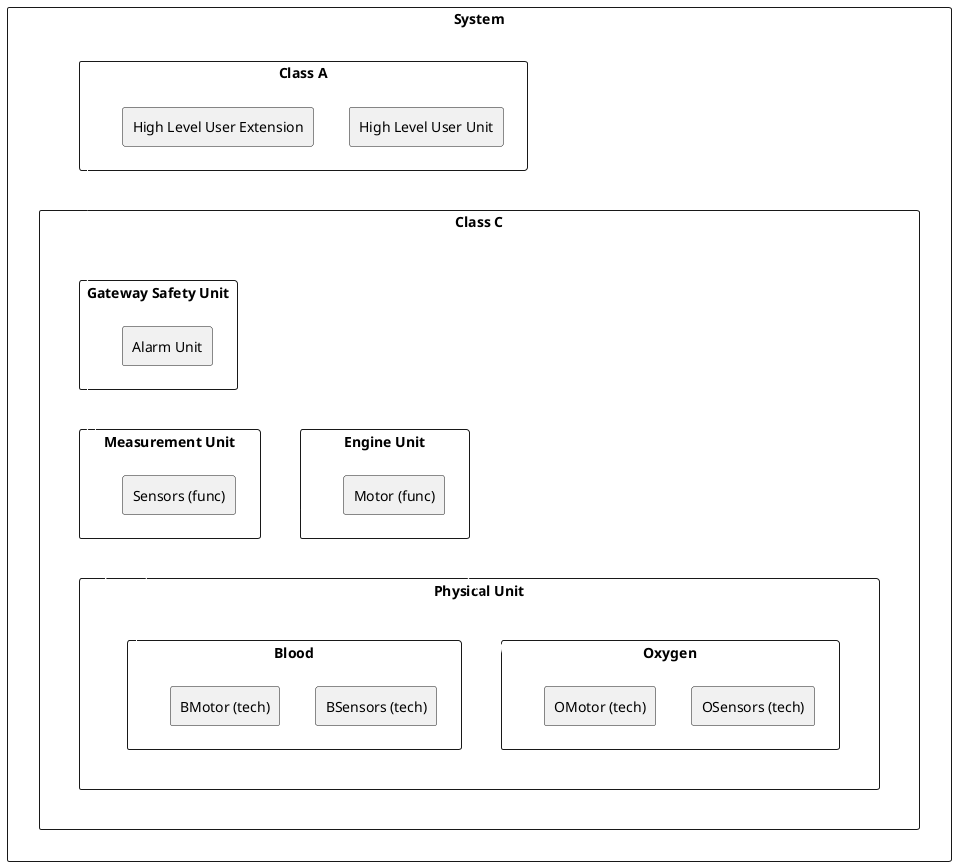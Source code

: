 @startuml Blockschaltbild
rectangle "System"{
    rectangle "Class A" as CA{
        rectangle "High Level User Unit" as HLUU
        rectangle "High Level User Extension" as HLUE
    }
    rectangle "Class C" as CC{
        rectangle "Measurement Unit" as MU{
            rectangle "Sensors (func)"
        }
        rectangle "Engine Unit" as EU{
            rectangle "Motor (func)"
        }

        rectangle "Gateway Safety Unit" as GSU{
            rectangle "Alarm Unit" as AU
        }

        rectangle "Physical Unit" as PhU{
            rectangle "Oxygen" as OU{
                rectangle "OSensors (tech)"
                rectangle "OMotor (tech)"
            }
            rectangle "Blood" as BU{
                rectangle "BSensors (tech)"
                rectangle "BMotor (tech)"
            }

        }
    }
}

CA -[#white]d-> CC
CC -[#white]d-> GSU
GSU -[#white]d-> MU
MU -[#white]r-> EU
EU -[#white]d-> PhU
BU -[#white]r-> OU
@enduml